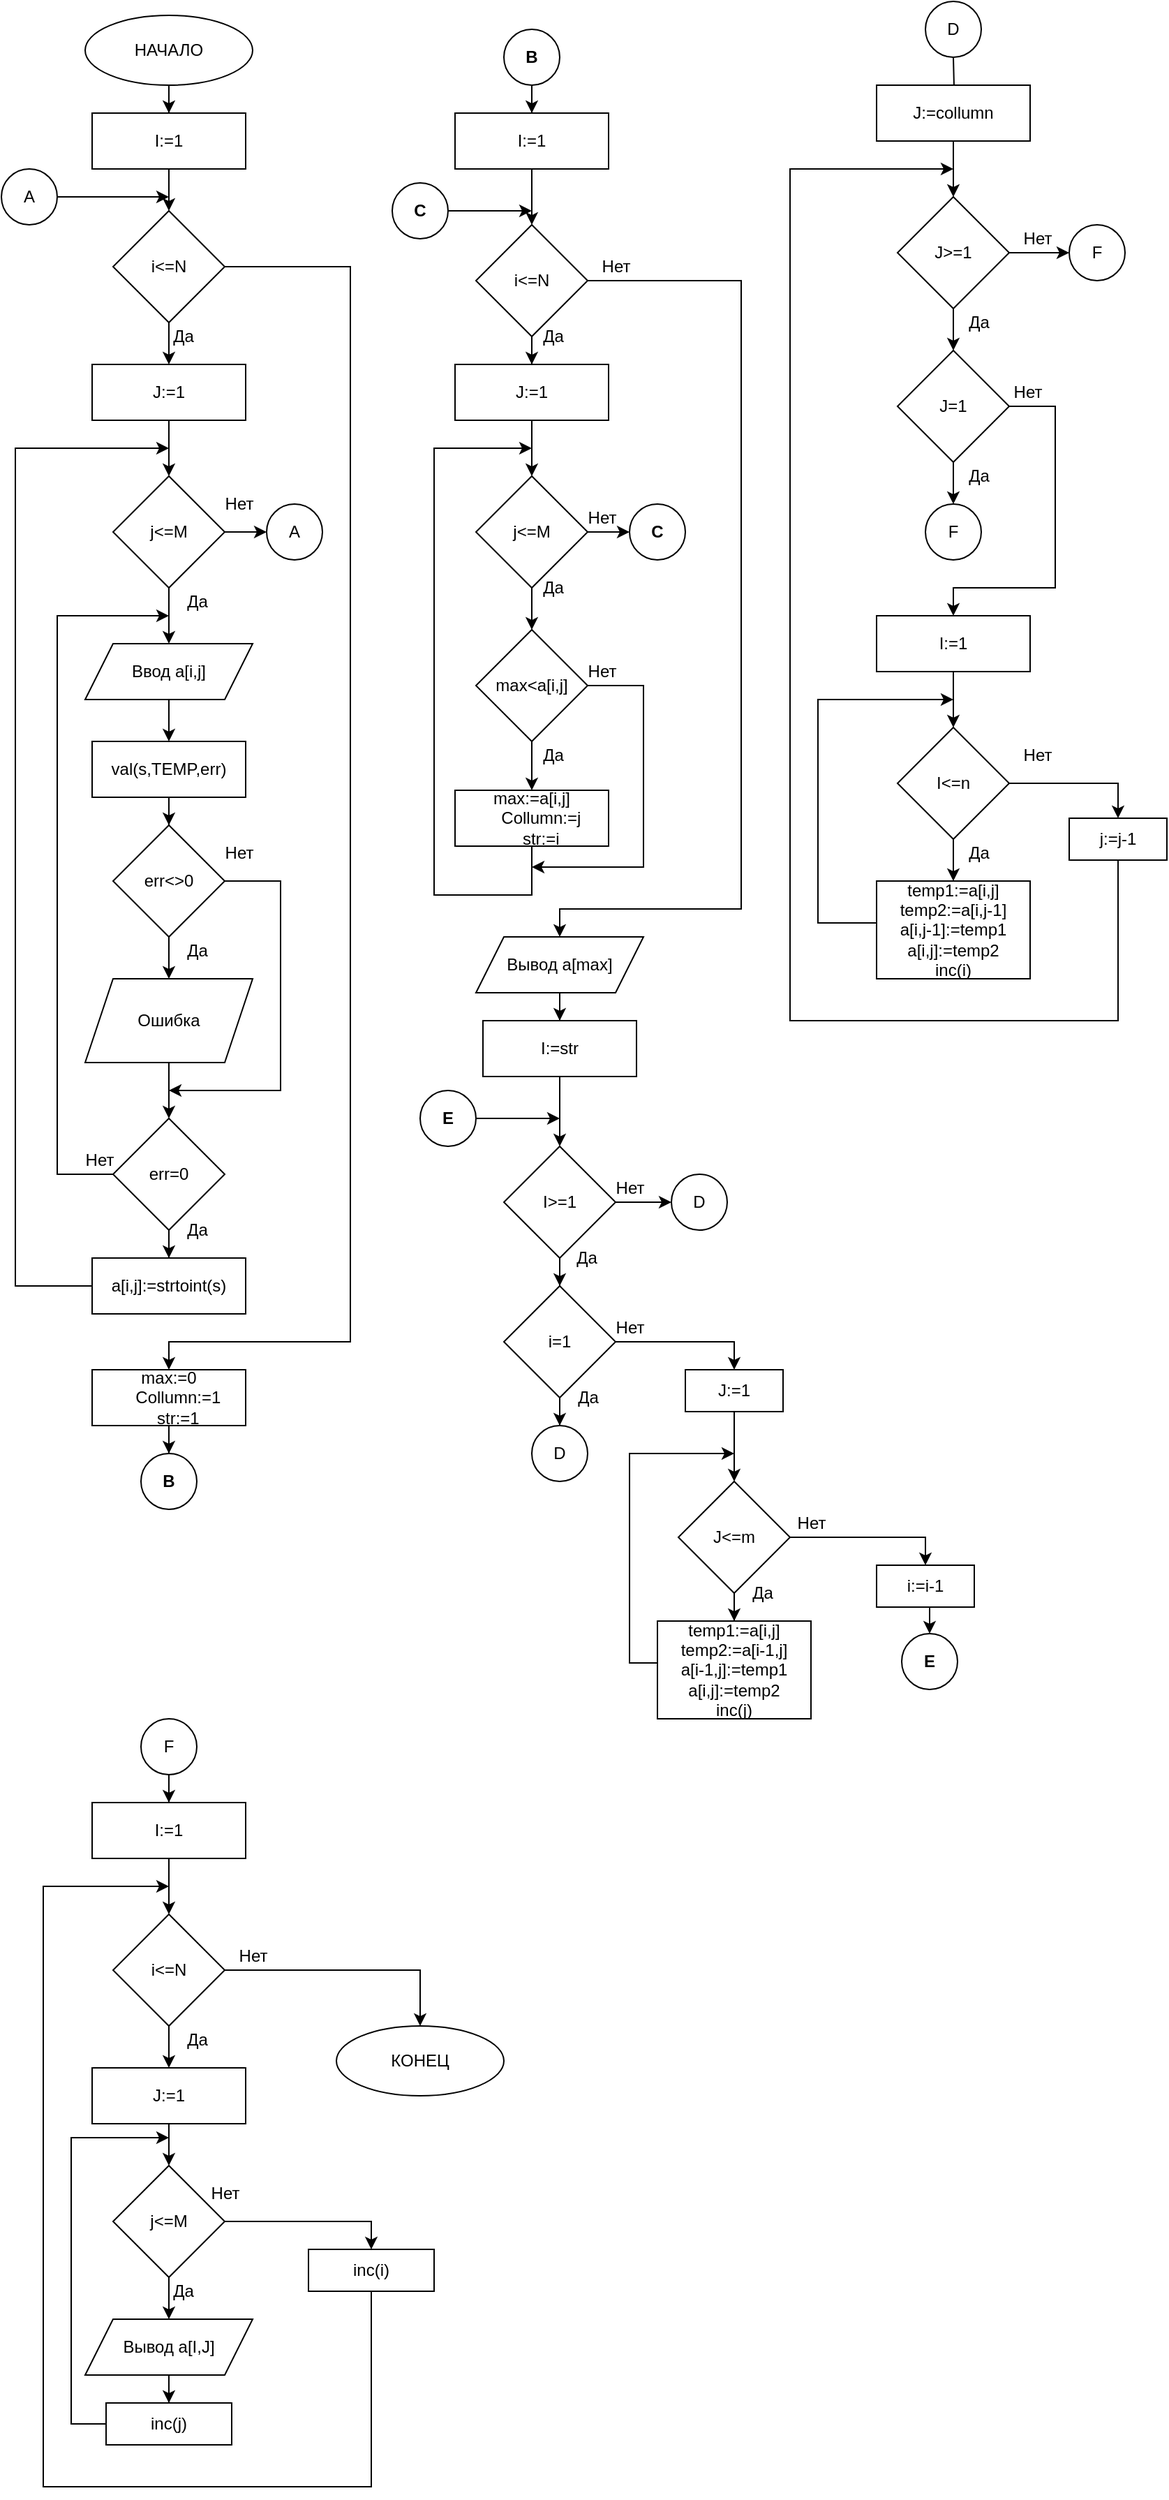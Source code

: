 <mxfile version="13.7.9" type="device"><diagram id="F6Al6K7CVHUr0ksbi3H_" name="Страница 1"><mxGraphModel dx="1451" dy="592" grid="1" gridSize="10" guides="1" tooltips="1" connect="1" arrows="1" fold="1" page="1" pageScale="1" pageWidth="827" pageHeight="1169" background="none" math="0" shadow="0"><root><mxCell id="0"/><mxCell id="1" parent="0"/><mxCell id="xaS6Zk0OX0tPfYE2f0E8-3" value="" style="edgeStyle=orthogonalEdgeStyle;rounded=0;orthogonalLoop=1;jettySize=auto;html=1;" parent="1" source="xaS6Zk0OX0tPfYE2f0E8-1" target="xaS6Zk0OX0tPfYE2f0E8-2" edge="1"><mxGeometry relative="1" as="geometry"/></mxCell><mxCell id="xaS6Zk0OX0tPfYE2f0E8-1" value="НАЧАЛО" style="ellipse;whiteSpace=wrap;html=1;" parent="1" vertex="1"><mxGeometry x="60" y="10" width="120" height="50" as="geometry"/></mxCell><mxCell id="xaS6Zk0OX0tPfYE2f0E8-5" value="" style="edgeStyle=orthogonalEdgeStyle;rounded=0;orthogonalLoop=1;jettySize=auto;html=1;" parent="1" source="xaS6Zk0OX0tPfYE2f0E8-2" target="xaS6Zk0OX0tPfYE2f0E8-4" edge="1"><mxGeometry relative="1" as="geometry"/></mxCell><mxCell id="xaS6Zk0OX0tPfYE2f0E8-2" value="I:=1" style="rounded=0;whiteSpace=wrap;html=1;" parent="1" vertex="1"><mxGeometry x="65" y="80" width="110" height="40" as="geometry"/></mxCell><mxCell id="xaS6Zk0OX0tPfYE2f0E8-7" value="" style="edgeStyle=orthogonalEdgeStyle;rounded=0;orthogonalLoop=1;jettySize=auto;html=1;" parent="1" source="xaS6Zk0OX0tPfYE2f0E8-4" target="xaS6Zk0OX0tPfYE2f0E8-6" edge="1"><mxGeometry relative="1" as="geometry"/></mxCell><mxCell id="xaS6Zk0OX0tPfYE2f0E8-44" style="edgeStyle=orthogonalEdgeStyle;rounded=0;orthogonalLoop=1;jettySize=auto;html=1;entryX=0.5;entryY=0;entryDx=0;entryDy=0;" parent="1" source="xaS6Zk0OX0tPfYE2f0E8-4" target="xaS6Zk0OX0tPfYE2f0E8-39" edge="1"><mxGeometry relative="1" as="geometry"><mxPoint x="250" y="971" as="targetPoint"/><Array as="points"><mxPoint x="250" y="190"/><mxPoint x="250" y="960"/><mxPoint x="120" y="960"/></Array></mxGeometry></mxCell><mxCell id="xaS6Zk0OX0tPfYE2f0E8-4" value="i&amp;lt;=N" style="rhombus;whiteSpace=wrap;html=1;" parent="1" vertex="1"><mxGeometry x="80" y="150" width="80" height="80" as="geometry"/></mxCell><mxCell id="xaS6Zk0OX0tPfYE2f0E8-9" value="" style="edgeStyle=orthogonalEdgeStyle;rounded=0;orthogonalLoop=1;jettySize=auto;html=1;" parent="1" source="xaS6Zk0OX0tPfYE2f0E8-6" target="xaS6Zk0OX0tPfYE2f0E8-8" edge="1"><mxGeometry relative="1" as="geometry"/></mxCell><mxCell id="xaS6Zk0OX0tPfYE2f0E8-6" value="J:=1" style="rounded=0;whiteSpace=wrap;html=1;" parent="1" vertex="1"><mxGeometry x="65" y="260" width="110" height="40" as="geometry"/></mxCell><mxCell id="xaS6Zk0OX0tPfYE2f0E8-11" value="" style="edgeStyle=orthogonalEdgeStyle;rounded=0;orthogonalLoop=1;jettySize=auto;html=1;" parent="1" source="xaS6Zk0OX0tPfYE2f0E8-8" target="xaS6Zk0OX0tPfYE2f0E8-10" edge="1"><mxGeometry relative="1" as="geometry"/></mxCell><mxCell id="xaS6Zk0OX0tPfYE2f0E8-32" value="" style="edgeStyle=orthogonalEdgeStyle;rounded=0;orthogonalLoop=1;jettySize=auto;html=1;" parent="1" source="xaS6Zk0OX0tPfYE2f0E8-8" target="xaS6Zk0OX0tPfYE2f0E8-31" edge="1"><mxGeometry relative="1" as="geometry"/></mxCell><mxCell id="xaS6Zk0OX0tPfYE2f0E8-8" value="j&amp;lt;=M" style="rhombus;whiteSpace=wrap;html=1;" parent="1" vertex="1"><mxGeometry x="80" y="340" width="80" height="80" as="geometry"/></mxCell><mxCell id="xaS6Zk0OX0tPfYE2f0E8-14" value="" style="edgeStyle=orthogonalEdgeStyle;rounded=0;orthogonalLoop=1;jettySize=auto;html=1;" parent="1" source="xaS6Zk0OX0tPfYE2f0E8-10" target="xaS6Zk0OX0tPfYE2f0E8-13" edge="1"><mxGeometry relative="1" as="geometry"/></mxCell><mxCell id="xaS6Zk0OX0tPfYE2f0E8-10" value="Ввод a[i,j]" style="shape=parallelogram;perimeter=parallelogramPerimeter;whiteSpace=wrap;html=1;fixedSize=1;" parent="1" vertex="1"><mxGeometry x="60" y="460" width="120" height="40" as="geometry"/></mxCell><mxCell id="xaS6Zk0OX0tPfYE2f0E8-16" value="" style="edgeStyle=orthogonalEdgeStyle;rounded=0;orthogonalLoop=1;jettySize=auto;html=1;" parent="1" source="xaS6Zk0OX0tPfYE2f0E8-13" target="xaS6Zk0OX0tPfYE2f0E8-15" edge="1"><mxGeometry relative="1" as="geometry"/></mxCell><mxCell id="xaS6Zk0OX0tPfYE2f0E8-13" value="val(s,TEMP,err)" style="rounded=0;whiteSpace=wrap;html=1;" parent="1" vertex="1"><mxGeometry x="65" y="530" width="110" height="40" as="geometry"/></mxCell><mxCell id="xaS6Zk0OX0tPfYE2f0E8-18" value="" style="edgeStyle=orthogonalEdgeStyle;rounded=0;orthogonalLoop=1;jettySize=auto;html=1;" parent="1" source="xaS6Zk0OX0tPfYE2f0E8-15" target="xaS6Zk0OX0tPfYE2f0E8-17" edge="1"><mxGeometry relative="1" as="geometry"/></mxCell><mxCell id="xaS6Zk0OX0tPfYE2f0E8-22" style="edgeStyle=orthogonalEdgeStyle;rounded=0;orthogonalLoop=1;jettySize=auto;html=1;exitX=1;exitY=0.5;exitDx=0;exitDy=0;" parent="1" source="xaS6Zk0OX0tPfYE2f0E8-15" edge="1"><mxGeometry relative="1" as="geometry"><mxPoint x="120" y="780" as="targetPoint"/><Array as="points"><mxPoint x="200" y="630"/><mxPoint x="200" y="780"/></Array></mxGeometry></mxCell><mxCell id="xaS6Zk0OX0tPfYE2f0E8-15" value="err&amp;lt;&amp;gt;0" style="rhombus;whiteSpace=wrap;html=1;" parent="1" vertex="1"><mxGeometry x="80" y="590" width="80" height="80" as="geometry"/></mxCell><mxCell id="xaS6Zk0OX0tPfYE2f0E8-21" value="" style="edgeStyle=orthogonalEdgeStyle;rounded=0;orthogonalLoop=1;jettySize=auto;html=1;" parent="1" source="xaS6Zk0OX0tPfYE2f0E8-17" target="xaS6Zk0OX0tPfYE2f0E8-19" edge="1"><mxGeometry relative="1" as="geometry"/></mxCell><mxCell id="xaS6Zk0OX0tPfYE2f0E8-17" value="Ошибка" style="shape=parallelogram;perimeter=parallelogramPerimeter;whiteSpace=wrap;html=1;fixedSize=1;" parent="1" vertex="1"><mxGeometry x="60" y="700" width="120" height="60" as="geometry"/></mxCell><mxCell id="xaS6Zk0OX0tPfYE2f0E8-20" style="edgeStyle=orthogonalEdgeStyle;rounded=0;orthogonalLoop=1;jettySize=auto;html=1;exitX=0;exitY=0.5;exitDx=0;exitDy=0;" parent="1" source="xaS6Zk0OX0tPfYE2f0E8-19" edge="1"><mxGeometry relative="1" as="geometry"><mxPoint x="120" y="440" as="targetPoint"/><Array as="points"><mxPoint x="40" y="840"/></Array></mxGeometry></mxCell><mxCell id="xaS6Zk0OX0tPfYE2f0E8-24" value="" style="edgeStyle=orthogonalEdgeStyle;rounded=0;orthogonalLoop=1;jettySize=auto;html=1;" parent="1" source="xaS6Zk0OX0tPfYE2f0E8-19" target="xaS6Zk0OX0tPfYE2f0E8-23" edge="1"><mxGeometry relative="1" as="geometry"/></mxCell><mxCell id="xaS6Zk0OX0tPfYE2f0E8-19" value="err=0" style="rhombus;whiteSpace=wrap;html=1;" parent="1" vertex="1"><mxGeometry x="80" y="800" width="80" height="80" as="geometry"/></mxCell><mxCell id="xaS6Zk0OX0tPfYE2f0E8-26" style="edgeStyle=orthogonalEdgeStyle;rounded=0;orthogonalLoop=1;jettySize=auto;html=1;" parent="1" source="xaS6Zk0OX0tPfYE2f0E8-23" edge="1"><mxGeometry relative="1" as="geometry"><mxPoint x="120" y="320" as="targetPoint"/><Array as="points"><mxPoint x="10" y="920"/><mxPoint x="10" y="320"/></Array></mxGeometry></mxCell><mxCell id="xaS6Zk0OX0tPfYE2f0E8-23" value="a[i,j]:=strtoint(s)" style="rounded=0;whiteSpace=wrap;html=1;" parent="1" vertex="1"><mxGeometry x="65" y="900" width="110" height="40" as="geometry"/></mxCell><mxCell id="xaS6Zk0OX0tPfYE2f0E8-27" value="Да" style="text;html=1;align=center;verticalAlign=middle;resizable=0;points=[];autosize=1;" parent="1" vertex="1"><mxGeometry x="115" y="230" width="30" height="20" as="geometry"/></mxCell><mxCell id="xaS6Zk0OX0tPfYE2f0E8-28" value="Да" style="text;html=1;align=center;verticalAlign=middle;resizable=0;points=[];autosize=1;" parent="1" vertex="1"><mxGeometry x="125" y="420" width="30" height="20" as="geometry"/></mxCell><mxCell id="xaS6Zk0OX0tPfYE2f0E8-29" value="Да" style="text;html=1;align=center;verticalAlign=middle;resizable=0;points=[];autosize=1;" parent="1" vertex="1"><mxGeometry x="125" y="670" width="30" height="20" as="geometry"/></mxCell><mxCell id="xaS6Zk0OX0tPfYE2f0E8-30" value="Да" style="text;html=1;align=center;verticalAlign=middle;resizable=0;points=[];autosize=1;" parent="1" vertex="1"><mxGeometry x="125" y="870" width="30" height="20" as="geometry"/></mxCell><mxCell id="xaS6Zk0OX0tPfYE2f0E8-31" value="А" style="ellipse;whiteSpace=wrap;html=1;aspect=fixed;" parent="1" vertex="1"><mxGeometry x="190" y="360" width="40" height="40" as="geometry"/></mxCell><mxCell id="xaS6Zk0OX0tPfYE2f0E8-33" value="Нет" style="text;html=1;align=center;verticalAlign=middle;resizable=0;points=[];autosize=1;" parent="1" vertex="1"><mxGeometry x="150" y="350" width="40" height="20" as="geometry"/></mxCell><mxCell id="xaS6Zk0OX0tPfYE2f0E8-35" value="" style="edgeStyle=orthogonalEdgeStyle;rounded=0;orthogonalLoop=1;jettySize=auto;html=1;" parent="1" source="xaS6Zk0OX0tPfYE2f0E8-34" edge="1"><mxGeometry relative="1" as="geometry"><mxPoint x="120" y="140" as="targetPoint"/></mxGeometry></mxCell><mxCell id="xaS6Zk0OX0tPfYE2f0E8-34" value="А" style="ellipse;whiteSpace=wrap;html=1;aspect=fixed;" parent="1" vertex="1"><mxGeometry y="120" width="40" height="40" as="geometry"/></mxCell><mxCell id="xaS6Zk0OX0tPfYE2f0E8-36" value="Нет" style="text;html=1;align=center;verticalAlign=middle;resizable=0;points=[];autosize=1;" parent="1" vertex="1"><mxGeometry x="150" y="600" width="40" height="20" as="geometry"/></mxCell><mxCell id="xaS6Zk0OX0tPfYE2f0E8-37" value="Нет" style="text;html=1;align=center;verticalAlign=middle;resizable=0;points=[];autosize=1;" parent="1" vertex="1"><mxGeometry x="50" y="820" width="40" height="20" as="geometry"/></mxCell><mxCell id="xaS6Zk0OX0tPfYE2f0E8-42" value="" style="edgeStyle=orthogonalEdgeStyle;rounded=0;orthogonalLoop=1;jettySize=auto;html=1;" parent="1" source="xaS6Zk0OX0tPfYE2f0E8-39" target="xaS6Zk0OX0tPfYE2f0E8-41" edge="1"><mxGeometry relative="1" as="geometry"/></mxCell><mxCell id="xaS6Zk0OX0tPfYE2f0E8-39" value="&lt;div&gt;max:=0&lt;/div&gt;&lt;div&gt;&amp;nbsp; &amp;nbsp; Collumn:=1&lt;/div&gt;&lt;div&gt;&amp;nbsp; &amp;nbsp; str:=1&lt;/div&gt;" style="rounded=0;whiteSpace=wrap;html=1;" parent="1" vertex="1"><mxGeometry x="65" y="980" width="110" height="40" as="geometry"/></mxCell><mxCell id="xaS6Zk0OX0tPfYE2f0E8-41" value="&lt;b&gt;B&lt;/b&gt;&lt;span style=&quot;color: rgba(0 , 0 , 0 , 0) ; font-family: monospace ; font-size: 0px&quot;&gt;%3CmxGraphModel%3E%3Croot%3E%3CmxCell%20id%3D%220%22%2F%3E%3CmxCell%20id%3D%221%22%20parent%3D%220%22%2F%3E%3CmxCell%20id%3D%222%22%20value%3D%22%D0%90%22%20style%3D%22ellipse%3BwhiteSpace%3Dwrap%3Bhtml%3D1%3Baspect%3Dfixed%3B%22%20vertex%3D%221%22%20parent%3D%221%22%3E%3CmxGeometry%20x%3D%22200%22%20y%3D%22380%22%20width%3D%2240%22%20height%3D%2240%22%20as%3D%22geometry%22%2F%3E%3C%2FmxCell%3E%3C%2Froot%3E%3C%2FmxGraphModel%3E&lt;/span&gt;" style="ellipse;whiteSpace=wrap;html=1;aspect=fixed;" parent="1" vertex="1"><mxGeometry x="100" y="1040" width="40" height="40" as="geometry"/></mxCell><mxCell id="xaS6Zk0OX0tPfYE2f0E8-46" value="" style="edgeStyle=orthogonalEdgeStyle;rounded=0;orthogonalLoop=1;jettySize=auto;html=1;" parent="1" source="xaS6Zk0OX0tPfYE2f0E8-43" target="xaS6Zk0OX0tPfYE2f0E8-45" edge="1"><mxGeometry relative="1" as="geometry"/></mxCell><mxCell id="xaS6Zk0OX0tPfYE2f0E8-43" value="&lt;b&gt;B&lt;/b&gt;&lt;span style=&quot;color: rgba(0 , 0 , 0 , 0) ; font-family: monospace ; font-size: 0px&quot;&gt;%3CmxGraphModel%3E%3Croot%3E%3CmxCell%20id%3D%220%22%2F%3E%3CmxCell%20id%3D%221%22%20parent%3D%220%22%2F%3E%3CmxCell%20id%3D%222%22%20value%3D%22%D0%90%22%20style%3D%22ellipse%3BwhiteSpace%3Dwrap%3Bhtml%3D1%3Baspect%3Dfixed%3B%22%20vertex%3D%221%22%20parent%3D%221%22%3E%3CmxGeometry%20x%3D%22200%22%20y%3D%22380%22%20width%3D%2240%22%20height%3D%2240%22%20as%3D%22geometry%22%2F%3E%3C%2FmxCell%3E%3C%2Froot%3E%3C%2FmxGraphModel%3E&lt;/span&gt;" style="ellipse;whiteSpace=wrap;html=1;aspect=fixed;" parent="1" vertex="1"><mxGeometry x="360" y="20" width="40" height="40" as="geometry"/></mxCell><mxCell id="xaS6Zk0OX0tPfYE2f0E8-48" value="" style="edgeStyle=orthogonalEdgeStyle;rounded=0;orthogonalLoop=1;jettySize=auto;html=1;" parent="1" source="xaS6Zk0OX0tPfYE2f0E8-45" target="xaS6Zk0OX0tPfYE2f0E8-47" edge="1"><mxGeometry relative="1" as="geometry"/></mxCell><mxCell id="xaS6Zk0OX0tPfYE2f0E8-45" value="I:=1" style="rounded=0;whiteSpace=wrap;html=1;" parent="1" vertex="1"><mxGeometry x="325" y="80" width="110" height="40" as="geometry"/></mxCell><mxCell id="xaS6Zk0OX0tPfYE2f0E8-50" value="" style="edgeStyle=orthogonalEdgeStyle;rounded=0;orthogonalLoop=1;jettySize=auto;html=1;" parent="1" source="xaS6Zk0OX0tPfYE2f0E8-47" target="xaS6Zk0OX0tPfYE2f0E8-49" edge="1"><mxGeometry relative="1" as="geometry"/></mxCell><mxCell id="xaS6Zk0OX0tPfYE2f0E8-70" style="edgeStyle=orthogonalEdgeStyle;rounded=0;orthogonalLoop=1;jettySize=auto;html=1;entryX=0.5;entryY=0;entryDx=0;entryDy=0;" parent="1" source="xaS6Zk0OX0tPfYE2f0E8-47" target="xaS6Zk0OX0tPfYE2f0E8-72" edge="1"><mxGeometry relative="1" as="geometry"><mxPoint x="400" y="680" as="targetPoint"/><Array as="points"><mxPoint x="530" y="200"/><mxPoint x="530" y="650"/><mxPoint x="400" y="650"/></Array></mxGeometry></mxCell><mxCell id="xaS6Zk0OX0tPfYE2f0E8-47" value="i&amp;lt;=N" style="rhombus;whiteSpace=wrap;html=1;" parent="1" vertex="1"><mxGeometry x="340" y="160" width="80" height="80" as="geometry"/></mxCell><mxCell id="xaS6Zk0OX0tPfYE2f0E8-52" value="" style="edgeStyle=orthogonalEdgeStyle;rounded=0;orthogonalLoop=1;jettySize=auto;html=1;" parent="1" source="xaS6Zk0OX0tPfYE2f0E8-49" target="xaS6Zk0OX0tPfYE2f0E8-51" edge="1"><mxGeometry relative="1" as="geometry"/></mxCell><mxCell id="xaS6Zk0OX0tPfYE2f0E8-49" value="J:=1" style="rounded=0;whiteSpace=wrap;html=1;" parent="1" vertex="1"><mxGeometry x="325" y="260" width="110" height="40" as="geometry"/></mxCell><mxCell id="xaS6Zk0OX0tPfYE2f0E8-54" value="" style="edgeStyle=orthogonalEdgeStyle;rounded=0;orthogonalLoop=1;jettySize=auto;html=1;" parent="1" source="xaS6Zk0OX0tPfYE2f0E8-51" target="xaS6Zk0OX0tPfYE2f0E8-53" edge="1"><mxGeometry relative="1" as="geometry"/></mxCell><mxCell id="xaS6Zk0OX0tPfYE2f0E8-62" value="" style="edgeStyle=orthogonalEdgeStyle;rounded=0;orthogonalLoop=1;jettySize=auto;html=1;" parent="1" source="xaS6Zk0OX0tPfYE2f0E8-51" target="xaS6Zk0OX0tPfYE2f0E8-61" edge="1"><mxGeometry relative="1" as="geometry"/></mxCell><mxCell id="xaS6Zk0OX0tPfYE2f0E8-51" value="j&amp;lt;=M" style="rhombus;whiteSpace=wrap;html=1;" parent="1" vertex="1"><mxGeometry x="340" y="340" width="80" height="80" as="geometry"/></mxCell><mxCell id="xaS6Zk0OX0tPfYE2f0E8-56" value="" style="edgeStyle=orthogonalEdgeStyle;rounded=0;orthogonalLoop=1;jettySize=auto;html=1;entryX=0.5;entryY=0;entryDx=0;entryDy=0;" parent="1" source="xaS6Zk0OX0tPfYE2f0E8-53" target="xaS6Zk0OX0tPfYE2f0E8-57" edge="1"><mxGeometry relative="1" as="geometry"><mxPoint x="380" y="560" as="targetPoint"/><Array as="points"/></mxGeometry></mxCell><mxCell id="xaS6Zk0OX0tPfYE2f0E8-67" style="edgeStyle=orthogonalEdgeStyle;rounded=0;orthogonalLoop=1;jettySize=auto;html=1;" parent="1" source="xaS6Zk0OX0tPfYE2f0E8-53" edge="1"><mxGeometry relative="1" as="geometry"><mxPoint x="380" y="620" as="targetPoint"/><Array as="points"><mxPoint x="460" y="490"/><mxPoint x="460" y="620"/></Array></mxGeometry></mxCell><mxCell id="xaS6Zk0OX0tPfYE2f0E8-53" value="max&amp;lt;a[i,j]" style="rhombus;whiteSpace=wrap;html=1;" parent="1" vertex="1"><mxGeometry x="340" y="450" width="80" height="80" as="geometry"/></mxCell><mxCell id="xaS6Zk0OX0tPfYE2f0E8-68" style="edgeStyle=orthogonalEdgeStyle;rounded=0;orthogonalLoop=1;jettySize=auto;html=1;" parent="1" source="xaS6Zk0OX0tPfYE2f0E8-57" edge="1"><mxGeometry relative="1" as="geometry"><mxPoint x="380" y="320" as="targetPoint"/><Array as="points"><mxPoint x="380" y="640"/><mxPoint x="310" y="640"/><mxPoint x="310" y="320"/></Array></mxGeometry></mxCell><mxCell id="xaS6Zk0OX0tPfYE2f0E8-57" value="&lt;div&gt;max:=a[i,j]&lt;/div&gt;&lt;div&gt;&amp;nbsp; &amp;nbsp; Collumn:=j&lt;/div&gt;&lt;div&gt;&amp;nbsp; &amp;nbsp; str:=i&lt;/div&gt;" style="rounded=0;whiteSpace=wrap;html=1;" parent="1" vertex="1"><mxGeometry x="325" y="565" width="110" height="40" as="geometry"/></mxCell><mxCell id="xaS6Zk0OX0tPfYE2f0E8-58" value="Да" style="text;html=1;align=center;verticalAlign=middle;resizable=0;points=[];autosize=1;" parent="1" vertex="1"><mxGeometry x="380" y="530" width="30" height="20" as="geometry"/></mxCell><mxCell id="xaS6Zk0OX0tPfYE2f0E8-59" value="Да" style="text;html=1;align=center;verticalAlign=middle;resizable=0;points=[];autosize=1;" parent="1" vertex="1"><mxGeometry x="380" y="410" width="30" height="20" as="geometry"/></mxCell><mxCell id="xaS6Zk0OX0tPfYE2f0E8-60" value="Да" style="text;html=1;align=center;verticalAlign=middle;resizable=0;points=[];autosize=1;" parent="1" vertex="1"><mxGeometry x="380" y="230" width="30" height="20" as="geometry"/></mxCell><mxCell id="xaS6Zk0OX0tPfYE2f0E8-61" value="&lt;b&gt;C&lt;/b&gt;" style="ellipse;whiteSpace=wrap;html=1;aspect=fixed;" parent="1" vertex="1"><mxGeometry x="450" y="360" width="40" height="40" as="geometry"/></mxCell><mxCell id="xaS6Zk0OX0tPfYE2f0E8-65" style="edgeStyle=orthogonalEdgeStyle;rounded=0;orthogonalLoop=1;jettySize=auto;html=1;exitX=1;exitY=0.5;exitDx=0;exitDy=0;" parent="1" source="xaS6Zk0OX0tPfYE2f0E8-63" edge="1"><mxGeometry relative="1" as="geometry"><mxPoint x="380" y="150" as="targetPoint"/><Array as="points"><mxPoint x="330" y="150"/><mxPoint x="330" y="150"/></Array></mxGeometry></mxCell><mxCell id="xaS6Zk0OX0tPfYE2f0E8-63" value="&lt;b&gt;C&lt;/b&gt;" style="ellipse;whiteSpace=wrap;html=1;aspect=fixed;" parent="1" vertex="1"><mxGeometry x="280" y="130" width="40" height="40" as="geometry"/></mxCell><mxCell id="xaS6Zk0OX0tPfYE2f0E8-66" value="Нет" style="text;html=1;align=center;verticalAlign=middle;resizable=0;points=[];autosize=1;" parent="1" vertex="1"><mxGeometry x="410" y="360" width="40" height="20" as="geometry"/></mxCell><mxCell id="xaS6Zk0OX0tPfYE2f0E8-69" value="Нет" style="text;html=1;align=center;verticalAlign=middle;resizable=0;points=[];autosize=1;" parent="1" vertex="1"><mxGeometry x="410" y="470" width="40" height="20" as="geometry"/></mxCell><mxCell id="xaS6Zk0OX0tPfYE2f0E8-71" value="Нет" style="text;html=1;align=center;verticalAlign=middle;resizable=0;points=[];autosize=1;" parent="1" vertex="1"><mxGeometry x="420" y="180" width="40" height="20" as="geometry"/></mxCell><mxCell id="xaS6Zk0OX0tPfYE2f0E8-74" value="" style="edgeStyle=orthogonalEdgeStyle;rounded=0;orthogonalLoop=1;jettySize=auto;html=1;" parent="1" source="xaS6Zk0OX0tPfYE2f0E8-72" target="xaS6Zk0OX0tPfYE2f0E8-73" edge="1"><mxGeometry relative="1" as="geometry"/></mxCell><mxCell id="xaS6Zk0OX0tPfYE2f0E8-72" value="Вывод a[max]" style="shape=parallelogram;perimeter=parallelogramPerimeter;whiteSpace=wrap;html=1;fixedSize=1;" parent="1" vertex="1"><mxGeometry x="340" y="670" width="120" height="40" as="geometry"/></mxCell><mxCell id="xaS6Zk0OX0tPfYE2f0E8-76" value="" style="edgeStyle=orthogonalEdgeStyle;rounded=0;orthogonalLoop=1;jettySize=auto;html=1;" parent="1" source="xaS6Zk0OX0tPfYE2f0E8-73" target="xaS6Zk0OX0tPfYE2f0E8-75" edge="1"><mxGeometry relative="1" as="geometry"/></mxCell><mxCell id="xaS6Zk0OX0tPfYE2f0E8-73" value="I:=str" style="rounded=0;whiteSpace=wrap;html=1;" parent="1" vertex="1"><mxGeometry x="345" y="730" width="110" height="40" as="geometry"/></mxCell><mxCell id="xaS6Zk0OX0tPfYE2f0E8-78" value="" style="edgeStyle=orthogonalEdgeStyle;rounded=0;orthogonalLoop=1;jettySize=auto;html=1;" parent="1" source="xaS6Zk0OX0tPfYE2f0E8-75" target="xaS6Zk0OX0tPfYE2f0E8-77" edge="1"><mxGeometry relative="1" as="geometry"/></mxCell><mxCell id="xaS6Zk0OX0tPfYE2f0E8-81" style="edgeStyle=orthogonalEdgeStyle;rounded=0;orthogonalLoop=1;jettySize=auto;html=1;entryX=0;entryY=0.5;entryDx=0;entryDy=0;" parent="1" source="xaS6Zk0OX0tPfYE2f0E8-75" target="xaS6Zk0OX0tPfYE2f0E8-86" edge="1"><mxGeometry relative="1" as="geometry"><mxPoint x="470" y="850" as="targetPoint"/></mxGeometry></mxCell><mxCell id="xaS6Zk0OX0tPfYE2f0E8-75" value="I&amp;gt;=1" style="rhombus;whiteSpace=wrap;html=1;" parent="1" vertex="1"><mxGeometry x="360" y="820" width="80" height="80" as="geometry"/></mxCell><mxCell id="xaS6Zk0OX0tPfYE2f0E8-85" value="" style="edgeStyle=orthogonalEdgeStyle;rounded=0;orthogonalLoop=1;jettySize=auto;html=1;" parent="1" source="xaS6Zk0OX0tPfYE2f0E8-77" target="xaS6Zk0OX0tPfYE2f0E8-84" edge="1"><mxGeometry relative="1" as="geometry"/></mxCell><mxCell id="xaS6Zk0OX0tPfYE2f0E8-91" style="edgeStyle=orthogonalEdgeStyle;rounded=0;orthogonalLoop=1;jettySize=auto;html=1;entryX=0.5;entryY=0;entryDx=0;entryDy=0;" parent="1" source="xaS6Zk0OX0tPfYE2f0E8-77" target="xaS6Zk0OX0tPfYE2f0E8-90" edge="1"><mxGeometry relative="1" as="geometry"/></mxCell><mxCell id="xaS6Zk0OX0tPfYE2f0E8-77" value="i=1" style="rhombus;whiteSpace=wrap;html=1;" parent="1" vertex="1"><mxGeometry x="360" y="920" width="80" height="80" as="geometry"/></mxCell><mxCell id="xaS6Zk0OX0tPfYE2f0E8-82" value="Нет" style="text;html=1;align=center;verticalAlign=middle;resizable=0;points=[];autosize=1;" parent="1" vertex="1"><mxGeometry x="430" y="840" width="40" height="20" as="geometry"/></mxCell><mxCell id="xaS6Zk0OX0tPfYE2f0E8-83" value="Да" style="text;html=1;align=center;verticalAlign=middle;resizable=0;points=[];autosize=1;" parent="1" vertex="1"><mxGeometry x="404" y="890" width="30" height="20" as="geometry"/></mxCell><mxCell id="xaS6Zk0OX0tPfYE2f0E8-84" value="D" style="ellipse;whiteSpace=wrap;html=1;aspect=fixed;" parent="1" vertex="1"><mxGeometry x="380" y="1020" width="40" height="40" as="geometry"/></mxCell><mxCell id="xaS6Zk0OX0tPfYE2f0E8-86" value="D" style="ellipse;whiteSpace=wrap;html=1;aspect=fixed;" parent="1" vertex="1"><mxGeometry x="480" y="840" width="40" height="40" as="geometry"/></mxCell><mxCell id="xaS6Zk0OX0tPfYE2f0E8-87" value="Да" style="text;html=1;align=center;verticalAlign=middle;resizable=0;points=[];autosize=1;" parent="1" vertex="1"><mxGeometry x="405" y="990" width="30" height="20" as="geometry"/></mxCell><mxCell id="xaS6Zk0OX0tPfYE2f0E8-89" value="Нет" style="text;html=1;align=center;verticalAlign=middle;resizable=0;points=[];autosize=1;" parent="1" vertex="1"><mxGeometry x="430" y="940" width="40" height="20" as="geometry"/></mxCell><mxCell id="xaS6Zk0OX0tPfYE2f0E8-94" value="" style="edgeStyle=orthogonalEdgeStyle;rounded=0;orthogonalLoop=1;jettySize=auto;html=1;" parent="1" source="xaS6Zk0OX0tPfYE2f0E8-90" target="xaS6Zk0OX0tPfYE2f0E8-92" edge="1"><mxGeometry relative="1" as="geometry"/></mxCell><mxCell id="xaS6Zk0OX0tPfYE2f0E8-90" value="J:=1" style="rounded=0;whiteSpace=wrap;html=1;" parent="1" vertex="1"><mxGeometry x="490" y="980" width="70" height="30" as="geometry"/></mxCell><mxCell id="xaS6Zk0OX0tPfYE2f0E8-96" value="" style="edgeStyle=orthogonalEdgeStyle;rounded=0;orthogonalLoop=1;jettySize=auto;html=1;" parent="1" source="xaS6Zk0OX0tPfYE2f0E8-92" target="xaS6Zk0OX0tPfYE2f0E8-95" edge="1"><mxGeometry relative="1" as="geometry"/></mxCell><mxCell id="xaS6Zk0OX0tPfYE2f0E8-100" value="" style="edgeStyle=orthogonalEdgeStyle;rounded=0;orthogonalLoop=1;jettySize=auto;html=1;entryX=0.5;entryY=0;entryDx=0;entryDy=0;" parent="1" source="xaS6Zk0OX0tPfYE2f0E8-92" target="lGb2Kncm61YOUEaT16pO-1" edge="1"><mxGeometry relative="1" as="geometry"><mxPoint x="670" y="1080" as="targetPoint"/></mxGeometry></mxCell><mxCell id="xaS6Zk0OX0tPfYE2f0E8-92" value="J&amp;lt;=m" style="rhombus;whiteSpace=wrap;html=1;" parent="1" vertex="1"><mxGeometry x="485" y="1060" width="80" height="80" as="geometry"/></mxCell><mxCell id="xaS6Zk0OX0tPfYE2f0E8-97" style="edgeStyle=orthogonalEdgeStyle;rounded=0;orthogonalLoop=1;jettySize=auto;html=1;exitX=0;exitY=0.5;exitDx=0;exitDy=0;" parent="1" source="xaS6Zk0OX0tPfYE2f0E8-95" edge="1"><mxGeometry relative="1" as="geometry"><mxPoint x="525" y="1040" as="targetPoint"/><Array as="points"><mxPoint x="450" y="1190"/><mxPoint x="450" y="1040"/></Array></mxGeometry></mxCell><mxCell id="xaS6Zk0OX0tPfYE2f0E8-95" value="temp1:=a[i,j]&lt;br&gt;temp2:=a[i-1,j]&lt;br&gt;a[i-1,j]:=temp1&lt;br&gt;a[i,j]:=temp2&lt;br&gt;inc(j)" style="rounded=0;whiteSpace=wrap;html=1;" parent="1" vertex="1"><mxGeometry x="470" y="1160" width="110" height="70" as="geometry"/></mxCell><mxCell id="xaS6Zk0OX0tPfYE2f0E8-99" value="&lt;b&gt;E&lt;/b&gt;" style="ellipse;whiteSpace=wrap;html=1;aspect=fixed;" parent="1" vertex="1"><mxGeometry x="645" y="1169" width="40" height="40" as="geometry"/></mxCell><mxCell id="xaS6Zk0OX0tPfYE2f0E8-102" value="" style="edgeStyle=orthogonalEdgeStyle;rounded=0;orthogonalLoop=1;jettySize=auto;html=1;" parent="1" source="xaS6Zk0OX0tPfYE2f0E8-101" edge="1"><mxGeometry relative="1" as="geometry"><mxPoint x="400" y="800" as="targetPoint"/></mxGeometry></mxCell><mxCell id="xaS6Zk0OX0tPfYE2f0E8-101" value="&lt;b&gt;E&lt;/b&gt;" style="ellipse;whiteSpace=wrap;html=1;aspect=fixed;" parent="1" vertex="1"><mxGeometry x="300" y="780" width="40" height="40" as="geometry"/></mxCell><mxCell id="xaS6Zk0OX0tPfYE2f0E8-103" value="Да" style="text;html=1;align=center;verticalAlign=middle;resizable=0;points=[];autosize=1;" parent="1" vertex="1"><mxGeometry x="530" y="1130" width="30" height="20" as="geometry"/></mxCell><mxCell id="xaS6Zk0OX0tPfYE2f0E8-104" value="Нет" style="text;html=1;align=center;verticalAlign=middle;resizable=0;points=[];autosize=1;" parent="1" vertex="1"><mxGeometry x="560" y="1080" width="40" height="20" as="geometry"/></mxCell><mxCell id="xaS6Zk0OX0tPfYE2f0E8-107" value="" style="edgeStyle=orthogonalEdgeStyle;rounded=0;orthogonalLoop=1;jettySize=auto;html=1;" parent="1" target="xaS6Zk0OX0tPfYE2f0E8-106" edge="1"><mxGeometry relative="1" as="geometry"><mxPoint x="682" y="40" as="sourcePoint"/></mxGeometry></mxCell><mxCell id="xaS6Zk0OX0tPfYE2f0E8-105" value="D" style="ellipse;whiteSpace=wrap;html=1;aspect=fixed;" parent="1" vertex="1"><mxGeometry x="662" width="40" height="40" as="geometry"/></mxCell><mxCell id="xaS6Zk0OX0tPfYE2f0E8-109" value="" style="edgeStyle=orthogonalEdgeStyle;rounded=0;orthogonalLoop=1;jettySize=auto;html=1;" parent="1" source="xaS6Zk0OX0tPfYE2f0E8-106" target="xaS6Zk0OX0tPfYE2f0E8-108" edge="1"><mxGeometry relative="1" as="geometry"/></mxCell><mxCell id="xaS6Zk0OX0tPfYE2f0E8-106" value="J:=collumn" style="rounded=0;whiteSpace=wrap;html=1;" parent="1" vertex="1"><mxGeometry x="627" y="60" width="110" height="40" as="geometry"/></mxCell><mxCell id="xaS6Zk0OX0tPfYE2f0E8-111" value="" style="edgeStyle=orthogonalEdgeStyle;rounded=0;orthogonalLoop=1;jettySize=auto;html=1;" parent="1" source="xaS6Zk0OX0tPfYE2f0E8-108" target="xaS6Zk0OX0tPfYE2f0E8-110" edge="1"><mxGeometry relative="1" as="geometry"/></mxCell><mxCell id="xaS6Zk0OX0tPfYE2f0E8-115" value="" style="edgeStyle=orthogonalEdgeStyle;rounded=0;orthogonalLoop=1;jettySize=auto;html=1;" parent="1" source="xaS6Zk0OX0tPfYE2f0E8-108" target="xaS6Zk0OX0tPfYE2f0E8-114" edge="1"><mxGeometry relative="1" as="geometry"/></mxCell><mxCell id="xaS6Zk0OX0tPfYE2f0E8-108" value="J&amp;gt;=1" style="rhombus;whiteSpace=wrap;html=1;" parent="1" vertex="1"><mxGeometry x="642" y="140" width="80" height="80" as="geometry"/></mxCell><mxCell id="xaS6Zk0OX0tPfYE2f0E8-113" value="" style="edgeStyle=orthogonalEdgeStyle;rounded=0;orthogonalLoop=1;jettySize=auto;html=1;" parent="1" source="xaS6Zk0OX0tPfYE2f0E8-110" target="xaS6Zk0OX0tPfYE2f0E8-112" edge="1"><mxGeometry relative="1" as="geometry"/></mxCell><mxCell id="xaS6Zk0OX0tPfYE2f0E8-118" style="edgeStyle=orthogonalEdgeStyle;rounded=0;orthogonalLoop=1;jettySize=auto;html=1;entryX=0.5;entryY=0;entryDx=0;entryDy=0;" parent="1" source="xaS6Zk0OX0tPfYE2f0E8-110" target="xaS6Zk0OX0tPfYE2f0E8-122" edge="1"><mxGeometry relative="1" as="geometry"><mxPoint x="682" y="440" as="targetPoint"/><Array as="points"><mxPoint x="755" y="290"/><mxPoint x="755" y="420"/><mxPoint x="682" y="420"/></Array></mxGeometry></mxCell><mxCell id="xaS6Zk0OX0tPfYE2f0E8-110" value="J=1" style="rhombus;whiteSpace=wrap;html=1;" parent="1" vertex="1"><mxGeometry x="642" y="250" width="80" height="80" as="geometry"/></mxCell><mxCell id="xaS6Zk0OX0tPfYE2f0E8-112" value="F" style="ellipse;whiteSpace=wrap;html=1;aspect=fixed;" parent="1" vertex="1"><mxGeometry x="662" y="360" width="40" height="40" as="geometry"/></mxCell><mxCell id="xaS6Zk0OX0tPfYE2f0E8-114" value="F" style="ellipse;whiteSpace=wrap;html=1;aspect=fixed;" parent="1" vertex="1"><mxGeometry x="765" y="160" width="40" height="40" as="geometry"/></mxCell><mxCell id="xaS6Zk0OX0tPfYE2f0E8-116" value="Нет" style="text;html=1;align=center;verticalAlign=middle;resizable=0;points=[];autosize=1;" parent="1" vertex="1"><mxGeometry x="722" y="160" width="40" height="20" as="geometry"/></mxCell><mxCell id="xaS6Zk0OX0tPfYE2f0E8-117" value="Да" style="text;html=1;align=center;verticalAlign=middle;resizable=0;points=[];autosize=1;" parent="1" vertex="1"><mxGeometry x="685" y="220" width="30" height="20" as="geometry"/></mxCell><mxCell id="xaS6Zk0OX0tPfYE2f0E8-119" value="Нет" style="text;html=1;align=center;verticalAlign=middle;resizable=0;points=[];autosize=1;" parent="1" vertex="1"><mxGeometry x="715" y="270" width="40" height="20" as="geometry"/></mxCell><mxCell id="xaS6Zk0OX0tPfYE2f0E8-121" value="Да" style="text;html=1;align=center;verticalAlign=middle;resizable=0;points=[];autosize=1;" parent="1" vertex="1"><mxGeometry x="685" y="330" width="30" height="20" as="geometry"/></mxCell><mxCell id="xaS6Zk0OX0tPfYE2f0E8-124" value="" style="edgeStyle=orthogonalEdgeStyle;rounded=0;orthogonalLoop=1;jettySize=auto;html=1;" parent="1" source="xaS6Zk0OX0tPfYE2f0E8-122" target="xaS6Zk0OX0tPfYE2f0E8-123" edge="1"><mxGeometry relative="1" as="geometry"/></mxCell><mxCell id="xaS6Zk0OX0tPfYE2f0E8-122" value="I:=1" style="rounded=0;whiteSpace=wrap;html=1;" parent="1" vertex="1"><mxGeometry x="627" y="440" width="110" height="40" as="geometry"/></mxCell><mxCell id="xaS6Zk0OX0tPfYE2f0E8-126" value="" style="edgeStyle=orthogonalEdgeStyle;rounded=0;orthogonalLoop=1;jettySize=auto;html=1;" parent="1" source="xaS6Zk0OX0tPfYE2f0E8-123" target="xaS6Zk0OX0tPfYE2f0E8-125" edge="1"><mxGeometry relative="1" as="geometry"/></mxCell><mxCell id="xaS6Zk0OX0tPfYE2f0E8-129" style="edgeStyle=orthogonalEdgeStyle;rounded=0;orthogonalLoop=1;jettySize=auto;html=1;exitX=0.5;exitY=1;exitDx=0;exitDy=0;" parent="1" source="lGb2Kncm61YOUEaT16pO-3" edge="1"><mxGeometry relative="1" as="geometry"><mxPoint x="682" y="120" as="targetPoint"/><Array as="points"><mxPoint x="800" y="610"/><mxPoint x="800" y="730"/><mxPoint x="565" y="730"/><mxPoint x="565" y="120"/></Array><mxPoint x="800" y="660" as="sourcePoint"/></mxGeometry></mxCell><mxCell id="lGb2Kncm61YOUEaT16pO-4" style="edgeStyle=orthogonalEdgeStyle;rounded=0;orthogonalLoop=1;jettySize=auto;html=1;entryX=0.5;entryY=0;entryDx=0;entryDy=0;" edge="1" parent="1" source="xaS6Zk0OX0tPfYE2f0E8-123" target="lGb2Kncm61YOUEaT16pO-3"><mxGeometry relative="1" as="geometry"/></mxCell><mxCell id="xaS6Zk0OX0tPfYE2f0E8-123" value="I&amp;lt;=n" style="rhombus;whiteSpace=wrap;html=1;" parent="1" vertex="1"><mxGeometry x="642" y="520" width="80" height="80" as="geometry"/></mxCell><mxCell id="xaS6Zk0OX0tPfYE2f0E8-127" style="edgeStyle=orthogonalEdgeStyle;rounded=0;orthogonalLoop=1;jettySize=auto;html=1;" parent="1" source="xaS6Zk0OX0tPfYE2f0E8-125" edge="1"><mxGeometry relative="1" as="geometry"><mxPoint x="682" y="500" as="targetPoint"/><Array as="points"><mxPoint x="585" y="660"/><mxPoint x="585" y="500"/></Array></mxGeometry></mxCell><mxCell id="xaS6Zk0OX0tPfYE2f0E8-125" value="temp1:=a[i,j]&lt;br&gt;temp2:=a[i,j-1]&lt;br&gt;a[i,j-1]:=temp1&lt;br&gt;a[i,j]:=temp2&lt;br&gt;inc(i)" style="rounded=0;whiteSpace=wrap;html=1;" parent="1" vertex="1"><mxGeometry x="627" y="630" width="110" height="70" as="geometry"/></mxCell><mxCell id="xaS6Zk0OX0tPfYE2f0E8-128" value="Да" style="text;html=1;align=center;verticalAlign=middle;resizable=0;points=[];autosize=1;" parent="1" vertex="1"><mxGeometry x="685" y="600" width="30" height="20" as="geometry"/></mxCell><mxCell id="xaS6Zk0OX0tPfYE2f0E8-130" value="Нет" style="text;html=1;align=center;verticalAlign=middle;resizable=0;points=[];autosize=1;" parent="1" vertex="1"><mxGeometry x="722" y="530" width="40" height="20" as="geometry"/></mxCell><mxCell id="xaS6Zk0OX0tPfYE2f0E8-133" value="" style="edgeStyle=orthogonalEdgeStyle;rounded=0;orthogonalLoop=1;jettySize=auto;html=1;" parent="1" source="xaS6Zk0OX0tPfYE2f0E8-131" target="xaS6Zk0OX0tPfYE2f0E8-132" edge="1"><mxGeometry relative="1" as="geometry"/></mxCell><mxCell id="xaS6Zk0OX0tPfYE2f0E8-131" value="F" style="ellipse;whiteSpace=wrap;html=1;aspect=fixed;" parent="1" vertex="1"><mxGeometry x="100" y="1230" width="40" height="40" as="geometry"/></mxCell><mxCell id="xaS6Zk0OX0tPfYE2f0E8-135" value="" style="edgeStyle=orthogonalEdgeStyle;rounded=0;orthogonalLoop=1;jettySize=auto;html=1;" parent="1" source="xaS6Zk0OX0tPfYE2f0E8-132" target="xaS6Zk0OX0tPfYE2f0E8-134" edge="1"><mxGeometry relative="1" as="geometry"/></mxCell><mxCell id="xaS6Zk0OX0tPfYE2f0E8-132" value="I:=1" style="rounded=0;whiteSpace=wrap;html=1;" parent="1" vertex="1"><mxGeometry x="65" y="1290" width="110" height="40" as="geometry"/></mxCell><mxCell id="xaS6Zk0OX0tPfYE2f0E8-139" value="" style="edgeStyle=orthogonalEdgeStyle;rounded=0;orthogonalLoop=1;jettySize=auto;html=1;" parent="1" source="xaS6Zk0OX0tPfYE2f0E8-134" target="xaS6Zk0OX0tPfYE2f0E8-137" edge="1"><mxGeometry relative="1" as="geometry"/></mxCell><mxCell id="xaS6Zk0OX0tPfYE2f0E8-149" style="edgeStyle=orthogonalEdgeStyle;rounded=0;orthogonalLoop=1;jettySize=auto;html=1;entryX=0.5;entryY=0;entryDx=0;entryDy=0;" parent="1" source="xaS6Zk0OX0tPfYE2f0E8-134" target="xaS6Zk0OX0tPfYE2f0E8-150" edge="1"><mxGeometry relative="1" as="geometry"><mxPoint x="300" y="1490" as="targetPoint"/><Array as="points"><mxPoint x="300" y="1410"/></Array></mxGeometry></mxCell><mxCell id="xaS6Zk0OX0tPfYE2f0E8-134" value="i&amp;lt;=N" style="rhombus;whiteSpace=wrap;html=1;" parent="1" vertex="1"><mxGeometry x="80" y="1370" width="80" height="80" as="geometry"/></mxCell><mxCell id="xaS6Zk0OX0tPfYE2f0E8-136" value="" style="edgeStyle=orthogonalEdgeStyle;rounded=0;orthogonalLoop=1;jettySize=auto;html=1;" parent="1" source="xaS6Zk0OX0tPfYE2f0E8-137" target="xaS6Zk0OX0tPfYE2f0E8-138" edge="1"><mxGeometry relative="1" as="geometry"/></mxCell><mxCell id="xaS6Zk0OX0tPfYE2f0E8-137" value="J:=1" style="rounded=0;whiteSpace=wrap;html=1;" parent="1" vertex="1"><mxGeometry x="65" y="1480" width="110" height="40" as="geometry"/></mxCell><mxCell id="xaS6Zk0OX0tPfYE2f0E8-141" value="" style="edgeStyle=orthogonalEdgeStyle;rounded=0;orthogonalLoop=1;jettySize=auto;html=1;" parent="1" source="xaS6Zk0OX0tPfYE2f0E8-138" target="xaS6Zk0OX0tPfYE2f0E8-140" edge="1"><mxGeometry relative="1" as="geometry"/></mxCell><mxCell id="lGb2Kncm61YOUEaT16pO-7" style="edgeStyle=orthogonalEdgeStyle;rounded=0;orthogonalLoop=1;jettySize=auto;html=1;entryX=0.5;entryY=0;entryDx=0;entryDy=0;" edge="1" parent="1" source="xaS6Zk0OX0tPfYE2f0E8-138" target="lGb2Kncm61YOUEaT16pO-8"><mxGeometry relative="1" as="geometry"><mxPoint x="280" y="1590" as="targetPoint"/></mxGeometry></mxCell><mxCell id="xaS6Zk0OX0tPfYE2f0E8-138" value="j&amp;lt;=M" style="rhombus;whiteSpace=wrap;html=1;" parent="1" vertex="1"><mxGeometry x="80" y="1550" width="80" height="80" as="geometry"/></mxCell><mxCell id="xaS6Zk0OX0tPfYE2f0E8-142" style="edgeStyle=orthogonalEdgeStyle;rounded=0;orthogonalLoop=1;jettySize=auto;html=1;exitX=0;exitY=0.5;exitDx=0;exitDy=0;" parent="1" source="lGb2Kncm61YOUEaT16pO-5" edge="1"><mxGeometry relative="1" as="geometry"><mxPoint x="120" y="1530" as="targetPoint"/><Array as="points"><mxPoint x="50" y="1735"/><mxPoint x="50" y="1530"/></Array></mxGeometry></mxCell><mxCell id="lGb2Kncm61YOUEaT16pO-6" value="" style="edgeStyle=orthogonalEdgeStyle;rounded=0;orthogonalLoop=1;jettySize=auto;html=1;" edge="1" parent="1" source="xaS6Zk0OX0tPfYE2f0E8-140" target="lGb2Kncm61YOUEaT16pO-5"><mxGeometry relative="1" as="geometry"/></mxCell><mxCell id="xaS6Zk0OX0tPfYE2f0E8-140" value="Вывод a[I,J]" style="shape=parallelogram;perimeter=parallelogramPerimeter;whiteSpace=wrap;html=1;fixedSize=1;" parent="1" vertex="1"><mxGeometry x="60" y="1660" width="120" height="40" as="geometry"/></mxCell><mxCell id="xaS6Zk0OX0tPfYE2f0E8-143" value="Да" style="text;html=1;align=center;verticalAlign=middle;resizable=0;points=[];autosize=1;" parent="1" vertex="1"><mxGeometry x="115" y="1630" width="30" height="20" as="geometry"/></mxCell><mxCell id="xaS6Zk0OX0tPfYE2f0E8-146" value="Нет" style="text;html=1;align=center;verticalAlign=middle;resizable=0;points=[];autosize=1;" parent="1" vertex="1"><mxGeometry x="140" y="1560" width="40" height="20" as="geometry"/></mxCell><mxCell id="xaS6Zk0OX0tPfYE2f0E8-148" value="Да" style="text;html=1;align=center;verticalAlign=middle;resizable=0;points=[];autosize=1;" parent="1" vertex="1"><mxGeometry x="125" y="1450" width="30" height="20" as="geometry"/></mxCell><mxCell id="xaS6Zk0OX0tPfYE2f0E8-150" value="КОНЕЦ" style="ellipse;whiteSpace=wrap;html=1;" parent="1" vertex="1"><mxGeometry x="240" y="1450" width="120" height="50" as="geometry"/></mxCell><mxCell id="lGb2Kncm61YOUEaT16pO-2" style="edgeStyle=orthogonalEdgeStyle;rounded=0;orthogonalLoop=1;jettySize=auto;html=1;exitX=0.5;exitY=1;exitDx=0;exitDy=0;entryX=0.5;entryY=0;entryDx=0;entryDy=0;" edge="1" parent="1" source="lGb2Kncm61YOUEaT16pO-1" target="xaS6Zk0OX0tPfYE2f0E8-99"><mxGeometry relative="1" as="geometry"/></mxCell><mxCell id="lGb2Kncm61YOUEaT16pO-1" value="i:=i-1" style="rounded=0;whiteSpace=wrap;html=1;" vertex="1" parent="1"><mxGeometry x="627" y="1120" width="70" height="30" as="geometry"/></mxCell><mxCell id="lGb2Kncm61YOUEaT16pO-3" value="j:=j-1" style="rounded=0;whiteSpace=wrap;html=1;" vertex="1" parent="1"><mxGeometry x="765" y="585" width="70" height="30" as="geometry"/></mxCell><mxCell id="lGb2Kncm61YOUEaT16pO-5" value="inc(j)" style="whiteSpace=wrap;html=1;" vertex="1" parent="1"><mxGeometry x="75" y="1720" width="90" height="30" as="geometry"/></mxCell><mxCell id="lGb2Kncm61YOUEaT16pO-9" style="edgeStyle=orthogonalEdgeStyle;rounded=0;orthogonalLoop=1;jettySize=auto;html=1;" edge="1" parent="1" source="lGb2Kncm61YOUEaT16pO-8"><mxGeometry relative="1" as="geometry"><mxPoint x="120" y="1350" as="targetPoint"/><Array as="points"><mxPoint x="265" y="1780"/><mxPoint x="30" y="1780"/></Array></mxGeometry></mxCell><mxCell id="lGb2Kncm61YOUEaT16pO-8" value="inc(i)" style="whiteSpace=wrap;html=1;" vertex="1" parent="1"><mxGeometry x="220" y="1610" width="90" height="30" as="geometry"/></mxCell><mxCell id="lGb2Kncm61YOUEaT16pO-11" value="Нет" style="text;html=1;align=center;verticalAlign=middle;resizable=0;points=[];autosize=1;" vertex="1" parent="1"><mxGeometry x="160" y="1390" width="40" height="20" as="geometry"/></mxCell></root></mxGraphModel></diagram></mxfile>